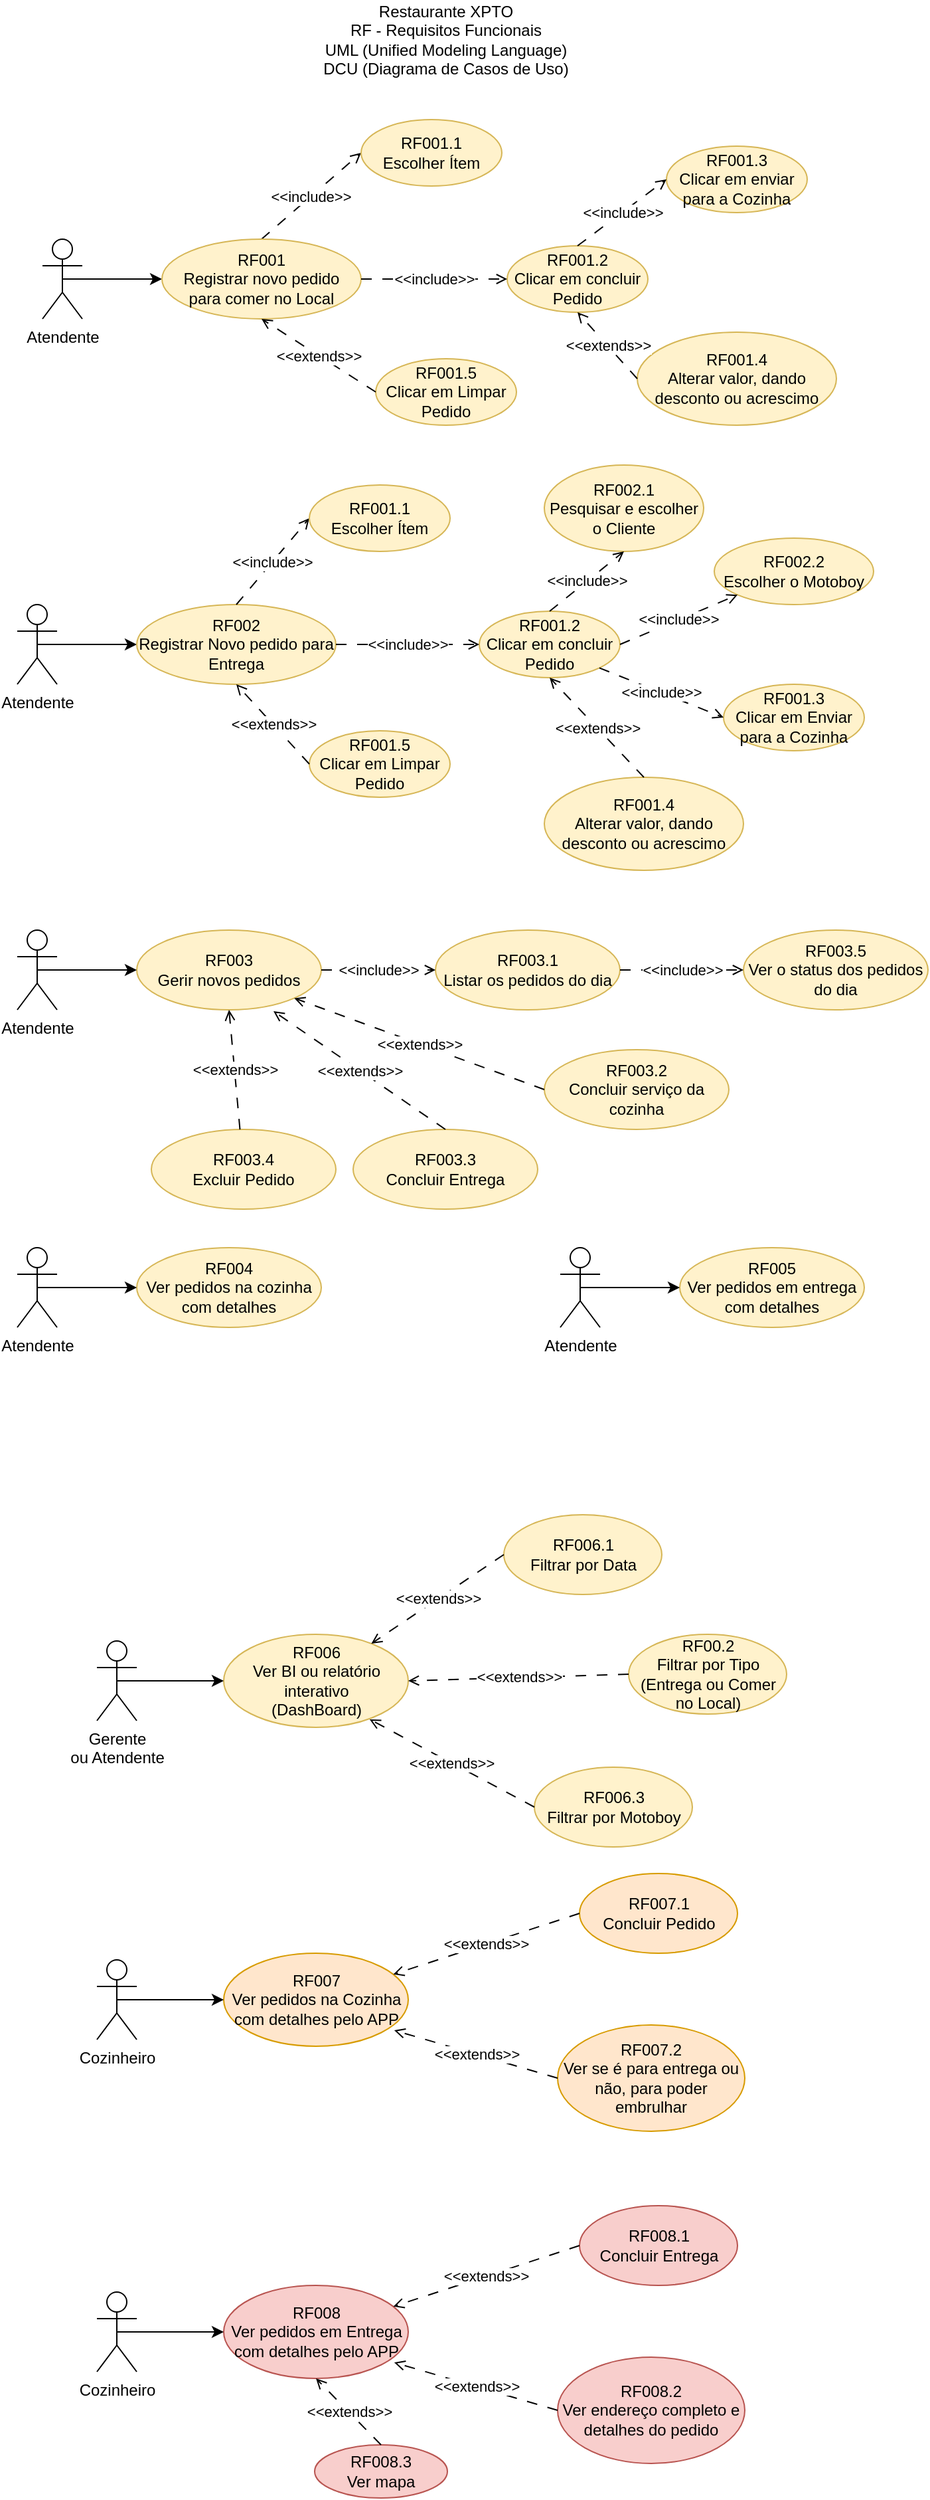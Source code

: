 <mxfile version="21.6.9" type="device">
  <diagram name="Seite-1" id="35zlrPXFMCJeaVaovkQZ">
    <mxGraphModel dx="1434" dy="758" grid="1" gridSize="10" guides="1" tooltips="1" connect="1" arrows="1" fold="1" page="1" pageScale="1" pageWidth="827" pageHeight="1169" math="0" shadow="0">
      <root>
        <mxCell id="0" />
        <mxCell id="1" parent="0" />
        <mxCell id="SU0oQVZIDKapzkja-TfS-1" value="Restaurante XPTO&lt;br&gt;RF - Requisitos Funcionais&lt;br&gt;UML (Unified Modeling Language)&lt;br&gt;DCU (Diagrama de Casos de Uso)" style="text;html=1;strokeColor=none;fillColor=none;align=center;verticalAlign=middle;whiteSpace=wrap;rounded=0;" vertex="1" parent="1">
          <mxGeometry x="293" y="80" width="220" height="60" as="geometry" />
        </mxCell>
        <mxCell id="SU0oQVZIDKapzkja-TfS-4" style="rounded=0;orthogonalLoop=1;jettySize=auto;html=1;exitX=0.5;exitY=0.5;exitDx=0;exitDy=0;exitPerimeter=0;entryX=0;entryY=0.5;entryDx=0;entryDy=0;" edge="1" parent="1" source="SU0oQVZIDKapzkja-TfS-2" target="SU0oQVZIDKapzkja-TfS-3">
          <mxGeometry relative="1" as="geometry" />
        </mxCell>
        <mxCell id="SU0oQVZIDKapzkja-TfS-6" style="rounded=0;orthogonalLoop=1;jettySize=auto;html=1;exitX=0.5;exitY=0.5;exitDx=0;exitDy=0;exitPerimeter=0;entryX=0;entryY=0.5;entryDx=0;entryDy=0;" edge="1" parent="1" source="SU0oQVZIDKapzkja-TfS-13" target="SU0oQVZIDKapzkja-TfS-5">
          <mxGeometry relative="1" as="geometry" />
        </mxCell>
        <mxCell id="SU0oQVZIDKapzkja-TfS-2" value="Atendente" style="shape=umlActor;verticalLabelPosition=bottom;verticalAlign=top;html=1;" vertex="1" parent="1">
          <mxGeometry x="99" y="260" width="30" height="60" as="geometry" />
        </mxCell>
        <mxCell id="SU0oQVZIDKapzkja-TfS-10" value="&amp;lt;&amp;lt;include&amp;gt;&amp;gt;" style="rounded=0;orthogonalLoop=1;jettySize=auto;html=1;exitX=0.5;exitY=0;exitDx=0;exitDy=0;entryX=0;entryY=0.5;entryDx=0;entryDy=0;dashed=1;dashPattern=8 8;endArrow=open;endFill=0;" edge="1" parent="1" source="SU0oQVZIDKapzkja-TfS-3" target="SU0oQVZIDKapzkja-TfS-7">
          <mxGeometry relative="1" as="geometry" />
        </mxCell>
        <mxCell id="SU0oQVZIDKapzkja-TfS-3" value="RF001&lt;br&gt;Registrar novo pedido&lt;br&gt;para comer no Local" style="ellipse;whiteSpace=wrap;html=1;fillColor=#fff2cc;strokeColor=#d6b656;" vertex="1" parent="1">
          <mxGeometry x="189" y="260" width="150" height="60" as="geometry" />
        </mxCell>
        <mxCell id="SU0oQVZIDKapzkja-TfS-5" value="RF002&lt;br&gt;Registrar Novo pedido para Entrega" style="ellipse;whiteSpace=wrap;html=1;fillColor=#fff2cc;strokeColor=#d6b656;" vertex="1" parent="1">
          <mxGeometry x="170" y="535" width="150" height="60" as="geometry" />
        </mxCell>
        <mxCell id="SU0oQVZIDKapzkja-TfS-7" value="RF001.1&lt;br&gt;Escolher Ítem" style="ellipse;whiteSpace=wrap;html=1;fillColor=#fff2cc;strokeColor=#d6b656;" vertex="1" parent="1">
          <mxGeometry x="339" y="170" width="106" height="50" as="geometry" />
        </mxCell>
        <mxCell id="SU0oQVZIDKapzkja-TfS-8" value="RF001.2&lt;br&gt;Clicar em concluir Pedido" style="ellipse;whiteSpace=wrap;html=1;fillColor=#fff2cc;strokeColor=#d6b656;" vertex="1" parent="1">
          <mxGeometry x="449" y="265" width="106" height="50" as="geometry" />
        </mxCell>
        <mxCell id="SU0oQVZIDKapzkja-TfS-9" value="RF001.5&lt;br&gt;Clicar em Limpar Pedido" style="ellipse;whiteSpace=wrap;html=1;fillColor=#fff2cc;strokeColor=#d6b656;" vertex="1" parent="1">
          <mxGeometry x="350" y="350" width="106" height="50" as="geometry" />
        </mxCell>
        <mxCell id="SU0oQVZIDKapzkja-TfS-11" value="&amp;lt;&amp;lt;include&amp;gt;&amp;gt;" style="rounded=0;orthogonalLoop=1;jettySize=auto;html=1;exitX=1;exitY=0.5;exitDx=0;exitDy=0;entryX=0;entryY=0.5;entryDx=0;entryDy=0;dashed=1;dashPattern=8 8;endArrow=open;endFill=0;" edge="1" parent="1" source="SU0oQVZIDKapzkja-TfS-3" target="SU0oQVZIDKapzkja-TfS-8">
          <mxGeometry relative="1" as="geometry">
            <mxPoint x="274" y="270" as="sourcePoint" />
            <mxPoint x="349" y="205" as="targetPoint" />
          </mxGeometry>
        </mxCell>
        <mxCell id="SU0oQVZIDKapzkja-TfS-12" value="&amp;lt;&amp;lt;extends&amp;gt;&amp;gt;" style="rounded=0;orthogonalLoop=1;jettySize=auto;html=1;exitX=0;exitY=0.5;exitDx=0;exitDy=0;entryX=0.5;entryY=1;entryDx=0;entryDy=0;dashed=1;dashPattern=8 8;endArrow=open;endFill=0;" edge="1" parent="1" source="SU0oQVZIDKapzkja-TfS-9" target="SU0oQVZIDKapzkja-TfS-3">
          <mxGeometry relative="1" as="geometry">
            <mxPoint x="349" y="300" as="sourcePoint" />
            <mxPoint x="459" y="300" as="targetPoint" />
          </mxGeometry>
        </mxCell>
        <mxCell id="SU0oQVZIDKapzkja-TfS-13" value="Atendente" style="shape=umlActor;verticalLabelPosition=bottom;verticalAlign=top;html=1;" vertex="1" parent="1">
          <mxGeometry x="80" y="535" width="30" height="60" as="geometry" />
        </mxCell>
        <mxCell id="SU0oQVZIDKapzkja-TfS-14" value="RF001.3&lt;br&gt;Clicar em enviar para a Cozinha" style="ellipse;whiteSpace=wrap;html=1;fillColor=#fff2cc;strokeColor=#d6b656;" vertex="1" parent="1">
          <mxGeometry x="569" y="190" width="106" height="50" as="geometry" />
        </mxCell>
        <mxCell id="SU0oQVZIDKapzkja-TfS-15" value="&amp;lt;&amp;lt;include&amp;gt;&amp;gt;" style="rounded=0;orthogonalLoop=1;jettySize=auto;html=1;exitX=0.5;exitY=0;exitDx=0;exitDy=0;entryX=0;entryY=0.5;entryDx=0;entryDy=0;dashed=1;dashPattern=8 8;endArrow=open;endFill=0;" edge="1" parent="1" source="SU0oQVZIDKapzkja-TfS-8" target="SU0oQVZIDKapzkja-TfS-14">
          <mxGeometry relative="1" as="geometry">
            <mxPoint x="349" y="300" as="sourcePoint" />
            <mxPoint x="459" y="300" as="targetPoint" />
          </mxGeometry>
        </mxCell>
        <mxCell id="SU0oQVZIDKapzkja-TfS-16" value="RF001.4&lt;br&gt;Alterar valor, dando desconto ou acrescimo" style="ellipse;whiteSpace=wrap;html=1;fillColor=#fff2cc;strokeColor=#d6b656;" vertex="1" parent="1">
          <mxGeometry x="547" y="330" width="150" height="70" as="geometry" />
        </mxCell>
        <mxCell id="SU0oQVZIDKapzkja-TfS-17" value="&amp;lt;&amp;lt;extends&amp;gt;&amp;gt;" style="rounded=0;orthogonalLoop=1;jettySize=auto;html=1;exitX=0;exitY=0.5;exitDx=0;exitDy=0;entryX=0.5;entryY=1;entryDx=0;entryDy=0;dashed=1;dashPattern=8 8;endArrow=open;endFill=0;" edge="1" parent="1" source="SU0oQVZIDKapzkja-TfS-16" target="SU0oQVZIDKapzkja-TfS-8">
          <mxGeometry relative="1" as="geometry">
            <mxPoint x="360" y="385" as="sourcePoint" />
            <mxPoint x="274" y="330" as="targetPoint" />
          </mxGeometry>
        </mxCell>
        <mxCell id="SU0oQVZIDKapzkja-TfS-26" value="&amp;lt;&amp;lt;include&amp;gt;&amp;gt;" style="rounded=0;orthogonalLoop=1;jettySize=auto;html=1;exitX=0.5;exitY=0;exitDx=0;exitDy=0;entryX=0;entryY=0.5;entryDx=0;entryDy=0;dashed=1;dashPattern=8 8;endArrow=open;endFill=0;" edge="1" target="SU0oQVZIDKapzkja-TfS-27" parent="1" source="SU0oQVZIDKapzkja-TfS-5">
          <mxGeometry relative="1" as="geometry">
            <mxPoint x="260" y="535" as="sourcePoint" />
          </mxGeometry>
        </mxCell>
        <mxCell id="SU0oQVZIDKapzkja-TfS-27" value="RF001.1&lt;br&gt;Escolher Ítem" style="ellipse;whiteSpace=wrap;html=1;fillColor=#fff2cc;strokeColor=#d6b656;" vertex="1" parent="1">
          <mxGeometry x="300" y="445" width="106" height="50" as="geometry" />
        </mxCell>
        <mxCell id="SU0oQVZIDKapzkja-TfS-28" value="RF001.2&lt;br&gt;Clicar em concluir Pedido" style="ellipse;whiteSpace=wrap;html=1;fillColor=#fff2cc;strokeColor=#d6b656;" vertex="1" parent="1">
          <mxGeometry x="428" y="540" width="106" height="50" as="geometry" />
        </mxCell>
        <mxCell id="SU0oQVZIDKapzkja-TfS-29" value="RF001.5&lt;br&gt;Clicar em Limpar Pedido" style="ellipse;whiteSpace=wrap;html=1;fillColor=#fff2cc;strokeColor=#d6b656;" vertex="1" parent="1">
          <mxGeometry x="300" y="630" width="106" height="50" as="geometry" />
        </mxCell>
        <mxCell id="SU0oQVZIDKapzkja-TfS-30" value="&amp;lt;&amp;lt;include&amp;gt;&amp;gt;" style="rounded=0;orthogonalLoop=1;jettySize=auto;html=1;exitX=1;exitY=0.5;exitDx=0;exitDy=0;entryX=0;entryY=0.5;entryDx=0;entryDy=0;dashed=1;dashPattern=8 8;endArrow=open;endFill=0;" edge="1" target="SU0oQVZIDKapzkja-TfS-28" parent="1" source="SU0oQVZIDKapzkja-TfS-5">
          <mxGeometry relative="1" as="geometry">
            <mxPoint x="335" y="565" as="sourcePoint" />
            <mxPoint x="345" y="480" as="targetPoint" />
          </mxGeometry>
        </mxCell>
        <mxCell id="SU0oQVZIDKapzkja-TfS-31" value="&amp;lt;&amp;lt;extends&amp;gt;&amp;gt;" style="rounded=0;orthogonalLoop=1;jettySize=auto;html=1;exitX=0;exitY=0.5;exitDx=0;exitDy=0;entryX=0.5;entryY=1;entryDx=0;entryDy=0;dashed=1;dashPattern=8 8;endArrow=open;endFill=0;" edge="1" source="SU0oQVZIDKapzkja-TfS-29" parent="1" target="SU0oQVZIDKapzkja-TfS-5">
          <mxGeometry relative="1" as="geometry">
            <mxPoint x="345" y="575" as="sourcePoint" />
            <mxPoint x="260" y="595" as="targetPoint" />
          </mxGeometry>
        </mxCell>
        <mxCell id="SU0oQVZIDKapzkja-TfS-32" value="RF001.3&lt;br&gt;Clicar em Enviar para a Cozinha" style="ellipse;whiteSpace=wrap;html=1;fillColor=#fff2cc;strokeColor=#d6b656;" vertex="1" parent="1">
          <mxGeometry x="612" y="595" width="106" height="50" as="geometry" />
        </mxCell>
        <mxCell id="SU0oQVZIDKapzkja-TfS-33" value="&amp;lt;&amp;lt;include&amp;gt;&amp;gt;" style="rounded=0;orthogonalLoop=1;jettySize=auto;html=1;exitX=1;exitY=1;exitDx=0;exitDy=0;entryX=0;entryY=0.5;entryDx=0;entryDy=0;dashed=1;dashPattern=8 8;endArrow=open;endFill=0;" edge="1" source="SU0oQVZIDKapzkja-TfS-28" target="SU0oQVZIDKapzkja-TfS-32" parent="1">
          <mxGeometry relative="1" as="geometry">
            <mxPoint x="345" y="575" as="sourcePoint" />
            <mxPoint x="455" y="575" as="targetPoint" />
          </mxGeometry>
        </mxCell>
        <mxCell id="SU0oQVZIDKapzkja-TfS-34" value="RF001.4&lt;br&gt;Alterar valor, dando desconto ou acrescimo" style="ellipse;whiteSpace=wrap;html=1;fillColor=#fff2cc;strokeColor=#d6b656;" vertex="1" parent="1">
          <mxGeometry x="477" y="665" width="150" height="70" as="geometry" />
        </mxCell>
        <mxCell id="SU0oQVZIDKapzkja-TfS-35" value="&amp;lt;&amp;lt;extends&amp;gt;&amp;gt;" style="rounded=0;orthogonalLoop=1;jettySize=auto;html=1;exitX=0.5;exitY=0;exitDx=0;exitDy=0;entryX=0.5;entryY=1;entryDx=0;entryDy=0;dashed=1;dashPattern=8 8;endArrow=open;endFill=0;" edge="1" source="SU0oQVZIDKapzkja-TfS-34" target="SU0oQVZIDKapzkja-TfS-28" parent="1">
          <mxGeometry relative="1" as="geometry">
            <mxPoint x="356" y="660" as="sourcePoint" />
            <mxPoint x="270" y="605" as="targetPoint" />
          </mxGeometry>
        </mxCell>
        <mxCell id="SU0oQVZIDKapzkja-TfS-36" value="RF002.1&lt;br&gt;Pesquisar e escolher&lt;br&gt;o Cliente" style="ellipse;whiteSpace=wrap;html=1;fillColor=#fff2cc;strokeColor=#d6b656;" vertex="1" parent="1">
          <mxGeometry x="477" y="430" width="120" height="65" as="geometry" />
        </mxCell>
        <mxCell id="SU0oQVZIDKapzkja-TfS-37" value="RF002.2&lt;br&gt;Escolher o Motoboy" style="ellipse;whiteSpace=wrap;html=1;fillColor=#fff2cc;strokeColor=#d6b656;" vertex="1" parent="1">
          <mxGeometry x="605" y="485" width="120" height="50" as="geometry" />
        </mxCell>
        <mxCell id="SU0oQVZIDKapzkja-TfS-38" value="&amp;lt;&amp;lt;include&amp;gt;&amp;gt;" style="rounded=0;orthogonalLoop=1;jettySize=auto;html=1;exitX=1;exitY=0.5;exitDx=0;exitDy=0;entryX=0;entryY=1;entryDx=0;entryDy=0;dashed=1;dashPattern=8 8;endArrow=open;endFill=0;" edge="1" parent="1" source="SU0oQVZIDKapzkja-TfS-28" target="SU0oQVZIDKapzkja-TfS-37">
          <mxGeometry relative="1" as="geometry">
            <mxPoint x="528" y="593" as="sourcePoint" />
            <mxPoint x="622" y="640" as="targetPoint" />
          </mxGeometry>
        </mxCell>
        <mxCell id="SU0oQVZIDKapzkja-TfS-39" value="&amp;lt;&amp;lt;include&amp;gt;&amp;gt;" style="rounded=0;orthogonalLoop=1;jettySize=auto;html=1;exitX=0.5;exitY=0;exitDx=0;exitDy=0;entryX=0.5;entryY=1;entryDx=0;entryDy=0;dashed=1;dashPattern=8 8;endArrow=open;endFill=0;" edge="1" parent="1" source="SU0oQVZIDKapzkja-TfS-28" target="SU0oQVZIDKapzkja-TfS-36">
          <mxGeometry relative="1" as="geometry">
            <mxPoint x="544" y="575" as="sourcePoint" />
            <mxPoint x="655" y="498" as="targetPoint" />
          </mxGeometry>
        </mxCell>
        <mxCell id="SU0oQVZIDKapzkja-TfS-40" value="Atendente" style="shape=umlActor;verticalLabelPosition=bottom;verticalAlign=top;html=1;" vertex="1" parent="1">
          <mxGeometry x="80" y="780" width="30" height="60" as="geometry" />
        </mxCell>
        <mxCell id="SU0oQVZIDKapzkja-TfS-41" value="RF003&lt;br&gt;Gerir novos pedidos" style="ellipse;whiteSpace=wrap;html=1;fillColor=#fff2cc;strokeColor=#d6b656;" vertex="1" parent="1">
          <mxGeometry x="170" y="780" width="139" height="60" as="geometry" />
        </mxCell>
        <mxCell id="SU0oQVZIDKapzkja-TfS-42" value="RF003.1&lt;br&gt;Listar os pedidos do dia" style="ellipse;whiteSpace=wrap;html=1;fillColor=#fff2cc;strokeColor=#d6b656;" vertex="1" parent="1">
          <mxGeometry x="395" y="780" width="139" height="60" as="geometry" />
        </mxCell>
        <mxCell id="SU0oQVZIDKapzkja-TfS-43" value="RF003.2&lt;br&gt;Concluir serviço da cozinha" style="ellipse;whiteSpace=wrap;html=1;fillColor=#fff2cc;strokeColor=#d6b656;" vertex="1" parent="1">
          <mxGeometry x="477" y="870" width="139" height="60" as="geometry" />
        </mxCell>
        <mxCell id="SU0oQVZIDKapzkja-TfS-44" value="RF003.3&lt;br&gt;Concluir Entrega" style="ellipse;whiteSpace=wrap;html=1;fillColor=#fff2cc;strokeColor=#d6b656;" vertex="1" parent="1">
          <mxGeometry x="333" y="930" width="139" height="60" as="geometry" />
        </mxCell>
        <mxCell id="SU0oQVZIDKapzkja-TfS-45" value="RF003.4&lt;br&gt;Excluir Pedido" style="ellipse;whiteSpace=wrap;html=1;fillColor=#fff2cc;strokeColor=#d6b656;" vertex="1" parent="1">
          <mxGeometry x="181" y="930" width="139" height="60" as="geometry" />
        </mxCell>
        <mxCell id="SU0oQVZIDKapzkja-TfS-46" value="RF003.5&lt;br&gt;Ver o status dos pedidos do dia" style="ellipse;whiteSpace=wrap;html=1;fillColor=#fff2cc;strokeColor=#d6b656;" vertex="1" parent="1">
          <mxGeometry x="627" y="780" width="139" height="60" as="geometry" />
        </mxCell>
        <mxCell id="SU0oQVZIDKapzkja-TfS-47" value="&amp;lt;&amp;lt;include&amp;gt;&amp;gt;" style="rounded=0;orthogonalLoop=1;jettySize=auto;html=1;exitX=1;exitY=0.5;exitDx=0;exitDy=0;entryX=0;entryY=0.5;entryDx=0;entryDy=0;dashed=1;dashPattern=8 8;endArrow=open;endFill=0;" edge="1" parent="1" source="SU0oQVZIDKapzkja-TfS-42" target="SU0oQVZIDKapzkja-TfS-46">
          <mxGeometry relative="1" as="geometry">
            <mxPoint x="255" y="575" as="sourcePoint" />
            <mxPoint x="310" y="510" as="targetPoint" />
          </mxGeometry>
        </mxCell>
        <mxCell id="SU0oQVZIDKapzkja-TfS-48" value="&amp;lt;&amp;lt;include&amp;gt;&amp;gt;" style="rounded=0;orthogonalLoop=1;jettySize=auto;html=1;exitX=1;exitY=0.5;exitDx=0;exitDy=0;entryX=0;entryY=0.5;entryDx=0;entryDy=0;dashed=1;dashPattern=8 8;endArrow=open;endFill=0;" edge="1" parent="1" source="SU0oQVZIDKapzkja-TfS-41" target="SU0oQVZIDKapzkja-TfS-42">
          <mxGeometry relative="1" as="geometry">
            <mxPoint x="508" y="820" as="sourcePoint" />
            <mxPoint x="622" y="820" as="targetPoint" />
          </mxGeometry>
        </mxCell>
        <mxCell id="SU0oQVZIDKapzkja-TfS-49" style="rounded=0;orthogonalLoop=1;jettySize=auto;html=1;exitX=0.5;exitY=0.5;exitDx=0;exitDy=0;exitPerimeter=0;entryX=0;entryY=0.5;entryDx=0;entryDy=0;" edge="1" parent="1" source="SU0oQVZIDKapzkja-TfS-40" target="SU0oQVZIDKapzkja-TfS-41">
          <mxGeometry relative="1" as="geometry">
            <mxPoint x="105" y="605" as="sourcePoint" />
            <mxPoint x="180" y="605" as="targetPoint" />
          </mxGeometry>
        </mxCell>
        <mxCell id="SU0oQVZIDKapzkja-TfS-50" value="&amp;lt;&amp;lt;extends&amp;gt;&amp;gt;" style="rounded=0;orthogonalLoop=1;jettySize=auto;html=1;exitX=0.5;exitY=0;exitDx=0;exitDy=0;entryX=0.741;entryY=1.017;entryDx=0;entryDy=0;dashed=1;dashPattern=8 8;endArrow=open;endFill=0;entryPerimeter=0;" edge="1" parent="1" source="SU0oQVZIDKapzkja-TfS-44" target="SU0oQVZIDKapzkja-TfS-41">
          <mxGeometry relative="1" as="geometry">
            <mxPoint x="310" y="695" as="sourcePoint" />
            <mxPoint x="255" y="635" as="targetPoint" />
          </mxGeometry>
        </mxCell>
        <mxCell id="SU0oQVZIDKapzkja-TfS-51" value="&amp;lt;&amp;lt;extends&amp;gt;&amp;gt;" style="rounded=0;orthogonalLoop=1;jettySize=auto;html=1;entryX=0.5;entryY=1;entryDx=0;entryDy=0;dashed=1;dashPattern=8 8;endArrow=open;endFill=0;" edge="1" parent="1" source="SU0oQVZIDKapzkja-TfS-45" target="SU0oQVZIDKapzkja-TfS-41">
          <mxGeometry relative="1" as="geometry">
            <mxPoint x="419" y="940" as="sourcePoint" />
            <mxPoint x="250" y="850" as="targetPoint" />
          </mxGeometry>
        </mxCell>
        <mxCell id="SU0oQVZIDKapzkja-TfS-52" value="&amp;lt;&amp;lt;extends&amp;gt;&amp;gt;" style="rounded=0;orthogonalLoop=1;jettySize=auto;html=1;entryX=1;entryY=1;entryDx=0;entryDy=0;dashed=1;dashPattern=8 8;endArrow=open;endFill=0;exitX=0;exitY=0.5;exitDx=0;exitDy=0;" edge="1" parent="1" source="SU0oQVZIDKapzkja-TfS-43" target="SU0oQVZIDKapzkja-TfS-41">
          <mxGeometry relative="1" as="geometry">
            <mxPoint x="261" y="940" as="sourcePoint" />
            <mxPoint x="260" y="860" as="targetPoint" />
          </mxGeometry>
        </mxCell>
        <mxCell id="SU0oQVZIDKapzkja-TfS-53" value="Atendente" style="shape=umlActor;verticalLabelPosition=bottom;verticalAlign=top;html=1;" vertex="1" parent="1">
          <mxGeometry x="80" y="1019" width="30" height="60" as="geometry" />
        </mxCell>
        <mxCell id="SU0oQVZIDKapzkja-TfS-54" value="RF004&lt;br&gt;Ver pedidos na cozinha com detalhes" style="ellipse;whiteSpace=wrap;html=1;fillColor=#fff2cc;strokeColor=#d6b656;" vertex="1" parent="1">
          <mxGeometry x="170" y="1019" width="139" height="60" as="geometry" />
        </mxCell>
        <mxCell id="SU0oQVZIDKapzkja-TfS-62" style="rounded=0;orthogonalLoop=1;jettySize=auto;html=1;exitX=0.5;exitY=0.5;exitDx=0;exitDy=0;exitPerimeter=0;entryX=0;entryY=0.5;entryDx=0;entryDy=0;" edge="1" source="SU0oQVZIDKapzkja-TfS-53" target="SU0oQVZIDKapzkja-TfS-54" parent="1">
          <mxGeometry relative="1" as="geometry">
            <mxPoint x="105" y="844" as="sourcePoint" />
            <mxPoint x="180" y="844" as="targetPoint" />
          </mxGeometry>
        </mxCell>
        <mxCell id="SU0oQVZIDKapzkja-TfS-66" value="Atendente" style="shape=umlActor;verticalLabelPosition=bottom;verticalAlign=top;html=1;" vertex="1" parent="1">
          <mxGeometry x="489" y="1019" width="30" height="60" as="geometry" />
        </mxCell>
        <mxCell id="SU0oQVZIDKapzkja-TfS-67" value="RF005&lt;br&gt;Ver pedidos em entrega com detalhes" style="ellipse;whiteSpace=wrap;html=1;fillColor=#fff2cc;strokeColor=#d6b656;" vertex="1" parent="1">
          <mxGeometry x="579" y="1019" width="139" height="60" as="geometry" />
        </mxCell>
        <mxCell id="SU0oQVZIDKapzkja-TfS-68" style="rounded=0;orthogonalLoop=1;jettySize=auto;html=1;exitX=0.5;exitY=0.5;exitDx=0;exitDy=0;exitPerimeter=0;entryX=0;entryY=0.5;entryDx=0;entryDy=0;" edge="1" source="SU0oQVZIDKapzkja-TfS-66" target="SU0oQVZIDKapzkja-TfS-67" parent="1">
          <mxGeometry relative="1" as="geometry">
            <mxPoint x="514" y="844" as="sourcePoint" />
            <mxPoint x="589" y="844" as="targetPoint" />
          </mxGeometry>
        </mxCell>
        <mxCell id="SU0oQVZIDKapzkja-TfS-69" value="Gerente&lt;br&gt;ou Atendente" style="shape=umlActor;verticalLabelPosition=bottom;verticalAlign=top;html=1;" vertex="1" parent="1">
          <mxGeometry x="140" y="1315" width="30" height="60" as="geometry" />
        </mxCell>
        <mxCell id="SU0oQVZIDKapzkja-TfS-70" value="RF006&lt;br&gt;Ver BI ou relatório interativo&lt;br&gt;(DashBoard)" style="ellipse;whiteSpace=wrap;html=1;fillColor=#fff2cc;strokeColor=#d6b656;" vertex="1" parent="1">
          <mxGeometry x="235.5" y="1310" width="139" height="70" as="geometry" />
        </mxCell>
        <mxCell id="SU0oQVZIDKapzkja-TfS-71" style="rounded=0;orthogonalLoop=1;jettySize=auto;html=1;exitX=0.5;exitY=0.5;exitDx=0;exitDy=0;exitPerimeter=0;entryX=0;entryY=0.5;entryDx=0;entryDy=0;" edge="1" source="SU0oQVZIDKapzkja-TfS-69" target="SU0oQVZIDKapzkja-TfS-70" parent="1">
          <mxGeometry relative="1" as="geometry">
            <mxPoint x="165" y="1140" as="sourcePoint" />
            <mxPoint x="240" y="1140" as="targetPoint" />
          </mxGeometry>
        </mxCell>
        <mxCell id="SU0oQVZIDKapzkja-TfS-72" value="RF006.1&lt;br&gt;Filtrar por Data" style="ellipse;whiteSpace=wrap;html=1;fillColor=#fff2cc;strokeColor=#d6b656;" vertex="1" parent="1">
          <mxGeometry x="446.5" y="1220" width="119" height="60" as="geometry" />
        </mxCell>
        <mxCell id="SU0oQVZIDKapzkja-TfS-73" value="RF00.2&lt;br&gt;Filtrar por Tipo&lt;br&gt;(Entrega ou Comer no Local)" style="ellipse;whiteSpace=wrap;html=1;fillColor=#fff2cc;strokeColor=#d6b656;" vertex="1" parent="1">
          <mxGeometry x="540.5" y="1310" width="119" height="60" as="geometry" />
        </mxCell>
        <mxCell id="SU0oQVZIDKapzkja-TfS-74" value="RF006.3&lt;br&gt;Filtrar por Motoboy" style="ellipse;whiteSpace=wrap;html=1;fillColor=#fff2cc;strokeColor=#d6b656;" vertex="1" parent="1">
          <mxGeometry x="469.5" y="1410" width="119" height="60" as="geometry" />
        </mxCell>
        <mxCell id="SU0oQVZIDKapzkja-TfS-78" value="&amp;lt;&amp;lt;extends&amp;gt;&amp;gt;" style="rounded=0;orthogonalLoop=1;jettySize=auto;html=1;dashed=1;dashPattern=8 8;endArrow=open;endFill=0;exitX=0;exitY=0.5;exitDx=0;exitDy=0;" edge="1" parent="1" source="SU0oQVZIDKapzkja-TfS-72" target="SU0oQVZIDKapzkja-TfS-70">
          <mxGeometry relative="1" as="geometry">
            <mxPoint x="443.5" y="1160" as="sourcePoint" />
            <mxPoint x="323.5" y="1230" as="targetPoint" />
          </mxGeometry>
        </mxCell>
        <mxCell id="SU0oQVZIDKapzkja-TfS-79" value="&amp;lt;&amp;lt;extends&amp;gt;&amp;gt;" style="rounded=0;orthogonalLoop=1;jettySize=auto;html=1;dashed=1;dashPattern=8 8;endArrow=open;endFill=0;exitX=0;exitY=0.5;exitDx=0;exitDy=0;entryX=1;entryY=0.5;entryDx=0;entryDy=0;" edge="1" parent="1" source="SU0oQVZIDKapzkja-TfS-73" target="SU0oQVZIDKapzkja-TfS-70">
          <mxGeometry relative="1" as="geometry">
            <mxPoint x="453.5" y="1170" as="sourcePoint" />
            <mxPoint x="333.5" y="1240" as="targetPoint" />
          </mxGeometry>
        </mxCell>
        <mxCell id="SU0oQVZIDKapzkja-TfS-80" value="&amp;lt;&amp;lt;extends&amp;gt;&amp;gt;" style="rounded=0;orthogonalLoop=1;jettySize=auto;html=1;dashed=1;dashPattern=8 8;endArrow=open;endFill=0;entryX=0.791;entryY=0.914;entryDx=0;entryDy=0;exitX=0;exitY=0.5;exitDx=0;exitDy=0;entryPerimeter=0;" edge="1" parent="1" source="SU0oQVZIDKapzkja-TfS-74" target="SU0oQVZIDKapzkja-TfS-70">
          <mxGeometry relative="1" as="geometry">
            <mxPoint x="463.5" y="1180" as="sourcePoint" />
            <mxPoint x="343.5" y="1250" as="targetPoint" />
          </mxGeometry>
        </mxCell>
        <mxCell id="SU0oQVZIDKapzkja-TfS-81" value="Cozinheiro" style="shape=umlActor;verticalLabelPosition=bottom;verticalAlign=top;html=1;" vertex="1" parent="1">
          <mxGeometry x="140" y="1555" width="30" height="60" as="geometry" />
        </mxCell>
        <mxCell id="SU0oQVZIDKapzkja-TfS-82" value="RF007&lt;br&gt;Ver pedidos na Cozinha&lt;br&gt;com detalhes pelo APP" style="ellipse;whiteSpace=wrap;html=1;fillColor=#ffe6cc;strokeColor=#d79b00;" vertex="1" parent="1">
          <mxGeometry x="235.5" y="1550" width="139" height="70" as="geometry" />
        </mxCell>
        <mxCell id="SU0oQVZIDKapzkja-TfS-83" style="rounded=0;orthogonalLoop=1;jettySize=auto;html=1;exitX=0.5;exitY=0.5;exitDx=0;exitDy=0;exitPerimeter=0;entryX=0;entryY=0.5;entryDx=0;entryDy=0;" edge="1" source="SU0oQVZIDKapzkja-TfS-81" target="SU0oQVZIDKapzkja-TfS-82" parent="1">
          <mxGeometry relative="1" as="geometry">
            <mxPoint x="165" y="1380" as="sourcePoint" />
            <mxPoint x="240" y="1380" as="targetPoint" />
          </mxGeometry>
        </mxCell>
        <mxCell id="SU0oQVZIDKapzkja-TfS-84" value="RF007.1&lt;br&gt;Concluir Pedido" style="ellipse;whiteSpace=wrap;html=1;fillColor=#ffe6cc;strokeColor=#d79b00;" vertex="1" parent="1">
          <mxGeometry x="503.5" y="1490" width="119" height="60" as="geometry" />
        </mxCell>
        <mxCell id="SU0oQVZIDKapzkja-TfS-86" value="RF007.2&lt;br&gt;Ver se é para entrega ou não, para poder embrulhar" style="ellipse;whiteSpace=wrap;html=1;fillColor=#ffe6cc;strokeColor=#d79b00;" vertex="1" parent="1">
          <mxGeometry x="487" y="1604" width="141" height="80" as="geometry" />
        </mxCell>
        <mxCell id="SU0oQVZIDKapzkja-TfS-87" value="&amp;lt;&amp;lt;extends&amp;gt;&amp;gt;" style="rounded=0;orthogonalLoop=1;jettySize=auto;html=1;dashed=1;dashPattern=8 8;endArrow=open;endFill=0;exitX=0;exitY=0.5;exitDx=0;exitDy=0;" edge="1" source="SU0oQVZIDKapzkja-TfS-84" target="SU0oQVZIDKapzkja-TfS-82" parent="1">
          <mxGeometry relative="1" as="geometry">
            <mxPoint x="443.5" y="1400" as="sourcePoint" />
            <mxPoint x="323.5" y="1470" as="targetPoint" />
          </mxGeometry>
        </mxCell>
        <mxCell id="SU0oQVZIDKapzkja-TfS-89" value="&amp;lt;&amp;lt;extends&amp;gt;&amp;gt;" style="rounded=0;orthogonalLoop=1;jettySize=auto;html=1;dashed=1;dashPattern=8 8;endArrow=open;endFill=0;entryX=0.924;entryY=0.829;entryDx=0;entryDy=0;exitX=0;exitY=0.5;exitDx=0;exitDy=0;entryPerimeter=0;" edge="1" source="SU0oQVZIDKapzkja-TfS-86" target="SU0oQVZIDKapzkja-TfS-82" parent="1">
          <mxGeometry relative="1" as="geometry">
            <mxPoint x="463.5" y="1420" as="sourcePoint" />
            <mxPoint x="343.5" y="1490" as="targetPoint" />
          </mxGeometry>
        </mxCell>
        <mxCell id="SU0oQVZIDKapzkja-TfS-90" value="Cozinheiro" style="shape=umlActor;verticalLabelPosition=bottom;verticalAlign=top;html=1;" vertex="1" parent="1">
          <mxGeometry x="140" y="1805" width="30" height="60" as="geometry" />
        </mxCell>
        <mxCell id="SU0oQVZIDKapzkja-TfS-91" value="RF008&lt;br&gt;Ver pedidos em Entrega&lt;br&gt;com detalhes pelo APP" style="ellipse;whiteSpace=wrap;html=1;fillColor=#f8cecc;strokeColor=#b85450;" vertex="1" parent="1">
          <mxGeometry x="235.5" y="1800" width="139" height="70" as="geometry" />
        </mxCell>
        <mxCell id="SU0oQVZIDKapzkja-TfS-92" style="rounded=0;orthogonalLoop=1;jettySize=auto;html=1;exitX=0.5;exitY=0.5;exitDx=0;exitDy=0;exitPerimeter=0;entryX=0;entryY=0.5;entryDx=0;entryDy=0;" edge="1" source="SU0oQVZIDKapzkja-TfS-90" target="SU0oQVZIDKapzkja-TfS-91" parent="1">
          <mxGeometry relative="1" as="geometry">
            <mxPoint x="165" y="1630" as="sourcePoint" />
            <mxPoint x="240" y="1630" as="targetPoint" />
          </mxGeometry>
        </mxCell>
        <mxCell id="SU0oQVZIDKapzkja-TfS-93" value="RF008.1&lt;br&gt;Concluir Entrega" style="ellipse;whiteSpace=wrap;html=1;fillColor=#f8cecc;strokeColor=#b85450;" vertex="1" parent="1">
          <mxGeometry x="503.5" y="1740" width="119" height="60" as="geometry" />
        </mxCell>
        <mxCell id="SU0oQVZIDKapzkja-TfS-94" value="RF008.2&lt;br&gt;Ver endereço completo e detalhes do pedido" style="ellipse;whiteSpace=wrap;html=1;fillColor=#f8cecc;strokeColor=#b85450;" vertex="1" parent="1">
          <mxGeometry x="487" y="1854" width="141" height="80" as="geometry" />
        </mxCell>
        <mxCell id="SU0oQVZIDKapzkja-TfS-95" value="&amp;lt;&amp;lt;extends&amp;gt;&amp;gt;" style="rounded=0;orthogonalLoop=1;jettySize=auto;html=1;dashed=1;dashPattern=8 8;endArrow=open;endFill=0;exitX=0;exitY=0.5;exitDx=0;exitDy=0;" edge="1" source="SU0oQVZIDKapzkja-TfS-93" target="SU0oQVZIDKapzkja-TfS-91" parent="1">
          <mxGeometry relative="1" as="geometry">
            <mxPoint x="443.5" y="1650" as="sourcePoint" />
            <mxPoint x="323.5" y="1720" as="targetPoint" />
          </mxGeometry>
        </mxCell>
        <mxCell id="SU0oQVZIDKapzkja-TfS-96" value="&amp;lt;&amp;lt;extends&amp;gt;&amp;gt;" style="rounded=0;orthogonalLoop=1;jettySize=auto;html=1;dashed=1;dashPattern=8 8;endArrow=open;endFill=0;entryX=0.924;entryY=0.829;entryDx=0;entryDy=0;exitX=0;exitY=0.5;exitDx=0;exitDy=0;entryPerimeter=0;" edge="1" source="SU0oQVZIDKapzkja-TfS-94" target="SU0oQVZIDKapzkja-TfS-91" parent="1">
          <mxGeometry relative="1" as="geometry">
            <mxPoint x="463.5" y="1670" as="sourcePoint" />
            <mxPoint x="343.5" y="1740" as="targetPoint" />
          </mxGeometry>
        </mxCell>
        <mxCell id="SU0oQVZIDKapzkja-TfS-97" value="RF008.3&lt;br&gt;Ver mapa" style="ellipse;whiteSpace=wrap;html=1;fillColor=#f8cecc;strokeColor=#b85450;" vertex="1" parent="1">
          <mxGeometry x="304" y="1920" width="100" height="40" as="geometry" />
        </mxCell>
        <mxCell id="SU0oQVZIDKapzkja-TfS-98" value="&amp;lt;&amp;lt;extends&amp;gt;&amp;gt;" style="rounded=0;orthogonalLoop=1;jettySize=auto;html=1;dashed=1;dashPattern=8 8;endArrow=open;endFill=0;entryX=0.5;entryY=1;entryDx=0;entryDy=0;exitX=0.5;exitY=0;exitDx=0;exitDy=0;" edge="1" parent="1" source="SU0oQVZIDKapzkja-TfS-97" target="SU0oQVZIDKapzkja-TfS-91">
          <mxGeometry relative="1" as="geometry">
            <mxPoint x="497" y="1904" as="sourcePoint" />
            <mxPoint x="374" y="1868" as="targetPoint" />
          </mxGeometry>
        </mxCell>
      </root>
    </mxGraphModel>
  </diagram>
</mxfile>
